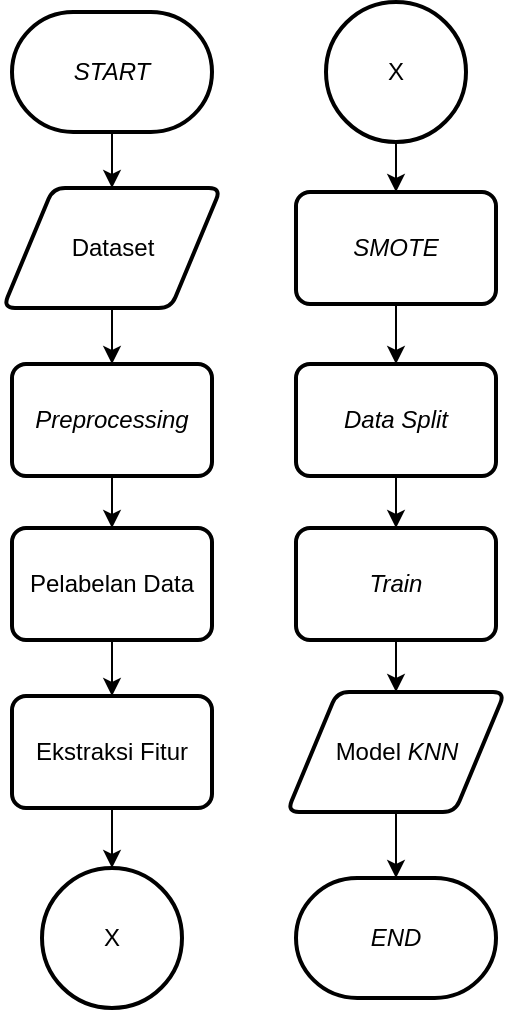 <mxfile version="25.0.3">
  <diagram name="Page-1" id="nHwVg09_71mfUpFp6saT">
    <mxGraphModel dx="1500" dy="1146" grid="0" gridSize="10" guides="1" tooltips="1" connect="1" arrows="1" fold="1" page="0" pageScale="1" pageWidth="850" pageHeight="1100" math="0" shadow="0">
      <root>
        <mxCell id="0" />
        <mxCell id="1" parent="0" />
        <mxCell id="vRGzYX9KkWEXbKQOKyQm-4" style="edgeStyle=orthogonalEdgeStyle;rounded=0;orthogonalLoop=1;jettySize=auto;html=1;exitX=0.5;exitY=1;exitDx=0;exitDy=0;exitPerimeter=0;entryX=0.5;entryY=0;entryDx=0;entryDy=0;" edge="1" parent="1" source="vRGzYX9KkWEXbKQOKyQm-1" target="vRGzYX9KkWEXbKQOKyQm-2">
          <mxGeometry relative="1" as="geometry" />
        </mxCell>
        <mxCell id="vRGzYX9KkWEXbKQOKyQm-1" value="&lt;i&gt;START&lt;/i&gt;" style="strokeWidth=2;html=1;shape=mxgraph.flowchart.terminator;whiteSpace=wrap;" vertex="1" parent="1">
          <mxGeometry x="236" y="-33" width="100" height="60" as="geometry" />
        </mxCell>
        <mxCell id="vRGzYX9KkWEXbKQOKyQm-5" style="edgeStyle=orthogonalEdgeStyle;rounded=0;orthogonalLoop=1;jettySize=auto;html=1;exitX=0.5;exitY=1;exitDx=0;exitDy=0;entryX=0.5;entryY=0;entryDx=0;entryDy=0;" edge="1" parent="1" source="vRGzYX9KkWEXbKQOKyQm-2" target="vRGzYX9KkWEXbKQOKyQm-3">
          <mxGeometry relative="1" as="geometry" />
        </mxCell>
        <mxCell id="vRGzYX9KkWEXbKQOKyQm-2" value="Dataset" style="shape=parallelogram;html=1;strokeWidth=2;perimeter=parallelogramPerimeter;whiteSpace=wrap;rounded=1;arcSize=12;size=0.23;" vertex="1" parent="1">
          <mxGeometry x="231.5" y="55" width="109" height="60" as="geometry" />
        </mxCell>
        <mxCell id="vRGzYX9KkWEXbKQOKyQm-7" style="edgeStyle=orthogonalEdgeStyle;rounded=0;orthogonalLoop=1;jettySize=auto;html=1;exitX=0.5;exitY=1;exitDx=0;exitDy=0;entryX=0.5;entryY=0;entryDx=0;entryDy=0;" edge="1" parent="1" source="vRGzYX9KkWEXbKQOKyQm-3" target="vRGzYX9KkWEXbKQOKyQm-6">
          <mxGeometry relative="1" as="geometry" />
        </mxCell>
        <mxCell id="vRGzYX9KkWEXbKQOKyQm-3" value="&lt;i&gt;Preprocessing&lt;/i&gt;" style="rounded=1;whiteSpace=wrap;html=1;absoluteArcSize=1;arcSize=14;strokeWidth=2;" vertex="1" parent="1">
          <mxGeometry x="236" y="143" width="100" height="56" as="geometry" />
        </mxCell>
        <mxCell id="vRGzYX9KkWEXbKQOKyQm-10" style="edgeStyle=orthogonalEdgeStyle;rounded=0;orthogonalLoop=1;jettySize=auto;html=1;exitX=0.5;exitY=1;exitDx=0;exitDy=0;entryX=0.5;entryY=0;entryDx=0;entryDy=0;" edge="1" parent="1" source="vRGzYX9KkWEXbKQOKyQm-6" target="vRGzYX9KkWEXbKQOKyQm-8">
          <mxGeometry relative="1" as="geometry" />
        </mxCell>
        <mxCell id="vRGzYX9KkWEXbKQOKyQm-6" value="Pelabelan Data" style="rounded=1;whiteSpace=wrap;html=1;absoluteArcSize=1;arcSize=14;strokeWidth=2;" vertex="1" parent="1">
          <mxGeometry x="236" y="225" width="100" height="56" as="geometry" />
        </mxCell>
        <mxCell id="vRGzYX9KkWEXbKQOKyQm-8" value="Ekstraksi Fitur" style="rounded=1;whiteSpace=wrap;html=1;absoluteArcSize=1;arcSize=14;strokeWidth=2;" vertex="1" parent="1">
          <mxGeometry x="236" y="309" width="100" height="56" as="geometry" />
        </mxCell>
        <mxCell id="vRGzYX9KkWEXbKQOKyQm-9" value="X" style="strokeWidth=2;html=1;shape=mxgraph.flowchart.start_2;whiteSpace=wrap;" vertex="1" parent="1">
          <mxGeometry x="251" y="395" width="70" height="70" as="geometry" />
        </mxCell>
        <mxCell id="vRGzYX9KkWEXbKQOKyQm-11" style="edgeStyle=orthogonalEdgeStyle;rounded=0;orthogonalLoop=1;jettySize=auto;html=1;exitX=0.5;exitY=1;exitDx=0;exitDy=0;entryX=0.5;entryY=0;entryDx=0;entryDy=0;entryPerimeter=0;" edge="1" parent="1" source="vRGzYX9KkWEXbKQOKyQm-8" target="vRGzYX9KkWEXbKQOKyQm-9">
          <mxGeometry relative="1" as="geometry" />
        </mxCell>
        <mxCell id="vRGzYX9KkWEXbKQOKyQm-19" style="edgeStyle=orthogonalEdgeStyle;rounded=0;orthogonalLoop=1;jettySize=auto;html=1;exitX=0.5;exitY=1;exitDx=0;exitDy=0;exitPerimeter=0;entryX=0.5;entryY=0;entryDx=0;entryDy=0;" edge="1" parent="1" source="vRGzYX9KkWEXbKQOKyQm-12" target="vRGzYX9KkWEXbKQOKyQm-13">
          <mxGeometry relative="1" as="geometry" />
        </mxCell>
        <mxCell id="vRGzYX9KkWEXbKQOKyQm-12" value="X" style="strokeWidth=2;html=1;shape=mxgraph.flowchart.start_2;whiteSpace=wrap;" vertex="1" parent="1">
          <mxGeometry x="393" y="-38" width="70" height="70" as="geometry" />
        </mxCell>
        <mxCell id="vRGzYX9KkWEXbKQOKyQm-20" style="edgeStyle=orthogonalEdgeStyle;rounded=0;orthogonalLoop=1;jettySize=auto;html=1;exitX=0.5;exitY=1;exitDx=0;exitDy=0;entryX=0.5;entryY=0;entryDx=0;entryDy=0;" edge="1" parent="1" source="vRGzYX9KkWEXbKQOKyQm-13" target="vRGzYX9KkWEXbKQOKyQm-14">
          <mxGeometry relative="1" as="geometry" />
        </mxCell>
        <mxCell id="vRGzYX9KkWEXbKQOKyQm-13" value="&lt;i&gt;SMOTE&lt;/i&gt;" style="rounded=1;whiteSpace=wrap;html=1;absoluteArcSize=1;arcSize=14;strokeWidth=2;" vertex="1" parent="1">
          <mxGeometry x="378" y="57" width="100" height="56" as="geometry" />
        </mxCell>
        <mxCell id="vRGzYX9KkWEXbKQOKyQm-21" style="edgeStyle=orthogonalEdgeStyle;rounded=0;orthogonalLoop=1;jettySize=auto;html=1;exitX=0.5;exitY=1;exitDx=0;exitDy=0;entryX=0.5;entryY=0;entryDx=0;entryDy=0;" edge="1" parent="1" source="vRGzYX9KkWEXbKQOKyQm-14" target="vRGzYX9KkWEXbKQOKyQm-15">
          <mxGeometry relative="1" as="geometry" />
        </mxCell>
        <mxCell id="vRGzYX9KkWEXbKQOKyQm-14" value="&lt;i&gt;Data Split&lt;/i&gt;" style="rounded=1;whiteSpace=wrap;html=1;absoluteArcSize=1;arcSize=14;strokeWidth=2;" vertex="1" parent="1">
          <mxGeometry x="378" y="143" width="100" height="56" as="geometry" />
        </mxCell>
        <mxCell id="vRGzYX9KkWEXbKQOKyQm-22" style="edgeStyle=orthogonalEdgeStyle;rounded=0;orthogonalLoop=1;jettySize=auto;html=1;exitX=0.5;exitY=1;exitDx=0;exitDy=0;entryX=0.5;entryY=0;entryDx=0;entryDy=0;" edge="1" parent="1" source="vRGzYX9KkWEXbKQOKyQm-15" target="vRGzYX9KkWEXbKQOKyQm-17">
          <mxGeometry relative="1" as="geometry" />
        </mxCell>
        <mxCell id="vRGzYX9KkWEXbKQOKyQm-15" value="&lt;i&gt;Train&lt;/i&gt;" style="rounded=1;whiteSpace=wrap;html=1;absoluteArcSize=1;arcSize=14;strokeWidth=2;" vertex="1" parent="1">
          <mxGeometry x="378" y="225" width="100" height="56" as="geometry" />
        </mxCell>
        <mxCell id="vRGzYX9KkWEXbKQOKyQm-17" value="Model &lt;i&gt;KNN&lt;/i&gt;" style="shape=parallelogram;html=1;strokeWidth=2;perimeter=parallelogramPerimeter;whiteSpace=wrap;rounded=1;arcSize=12;size=0.23;" vertex="1" parent="1">
          <mxGeometry x="373.5" y="307" width="109" height="60" as="geometry" />
        </mxCell>
        <mxCell id="vRGzYX9KkWEXbKQOKyQm-18" value="&lt;i&gt;END&lt;/i&gt;" style="strokeWidth=2;html=1;shape=mxgraph.flowchart.terminator;whiteSpace=wrap;" vertex="1" parent="1">
          <mxGeometry x="378" y="400" width="100" height="60" as="geometry" />
        </mxCell>
        <mxCell id="vRGzYX9KkWEXbKQOKyQm-23" style="edgeStyle=orthogonalEdgeStyle;rounded=0;orthogonalLoop=1;jettySize=auto;html=1;exitX=0.5;exitY=1;exitDx=0;exitDy=0;entryX=0.5;entryY=0;entryDx=0;entryDy=0;entryPerimeter=0;" edge="1" parent="1" source="vRGzYX9KkWEXbKQOKyQm-17" target="vRGzYX9KkWEXbKQOKyQm-18">
          <mxGeometry relative="1" as="geometry" />
        </mxCell>
      </root>
    </mxGraphModel>
  </diagram>
</mxfile>

